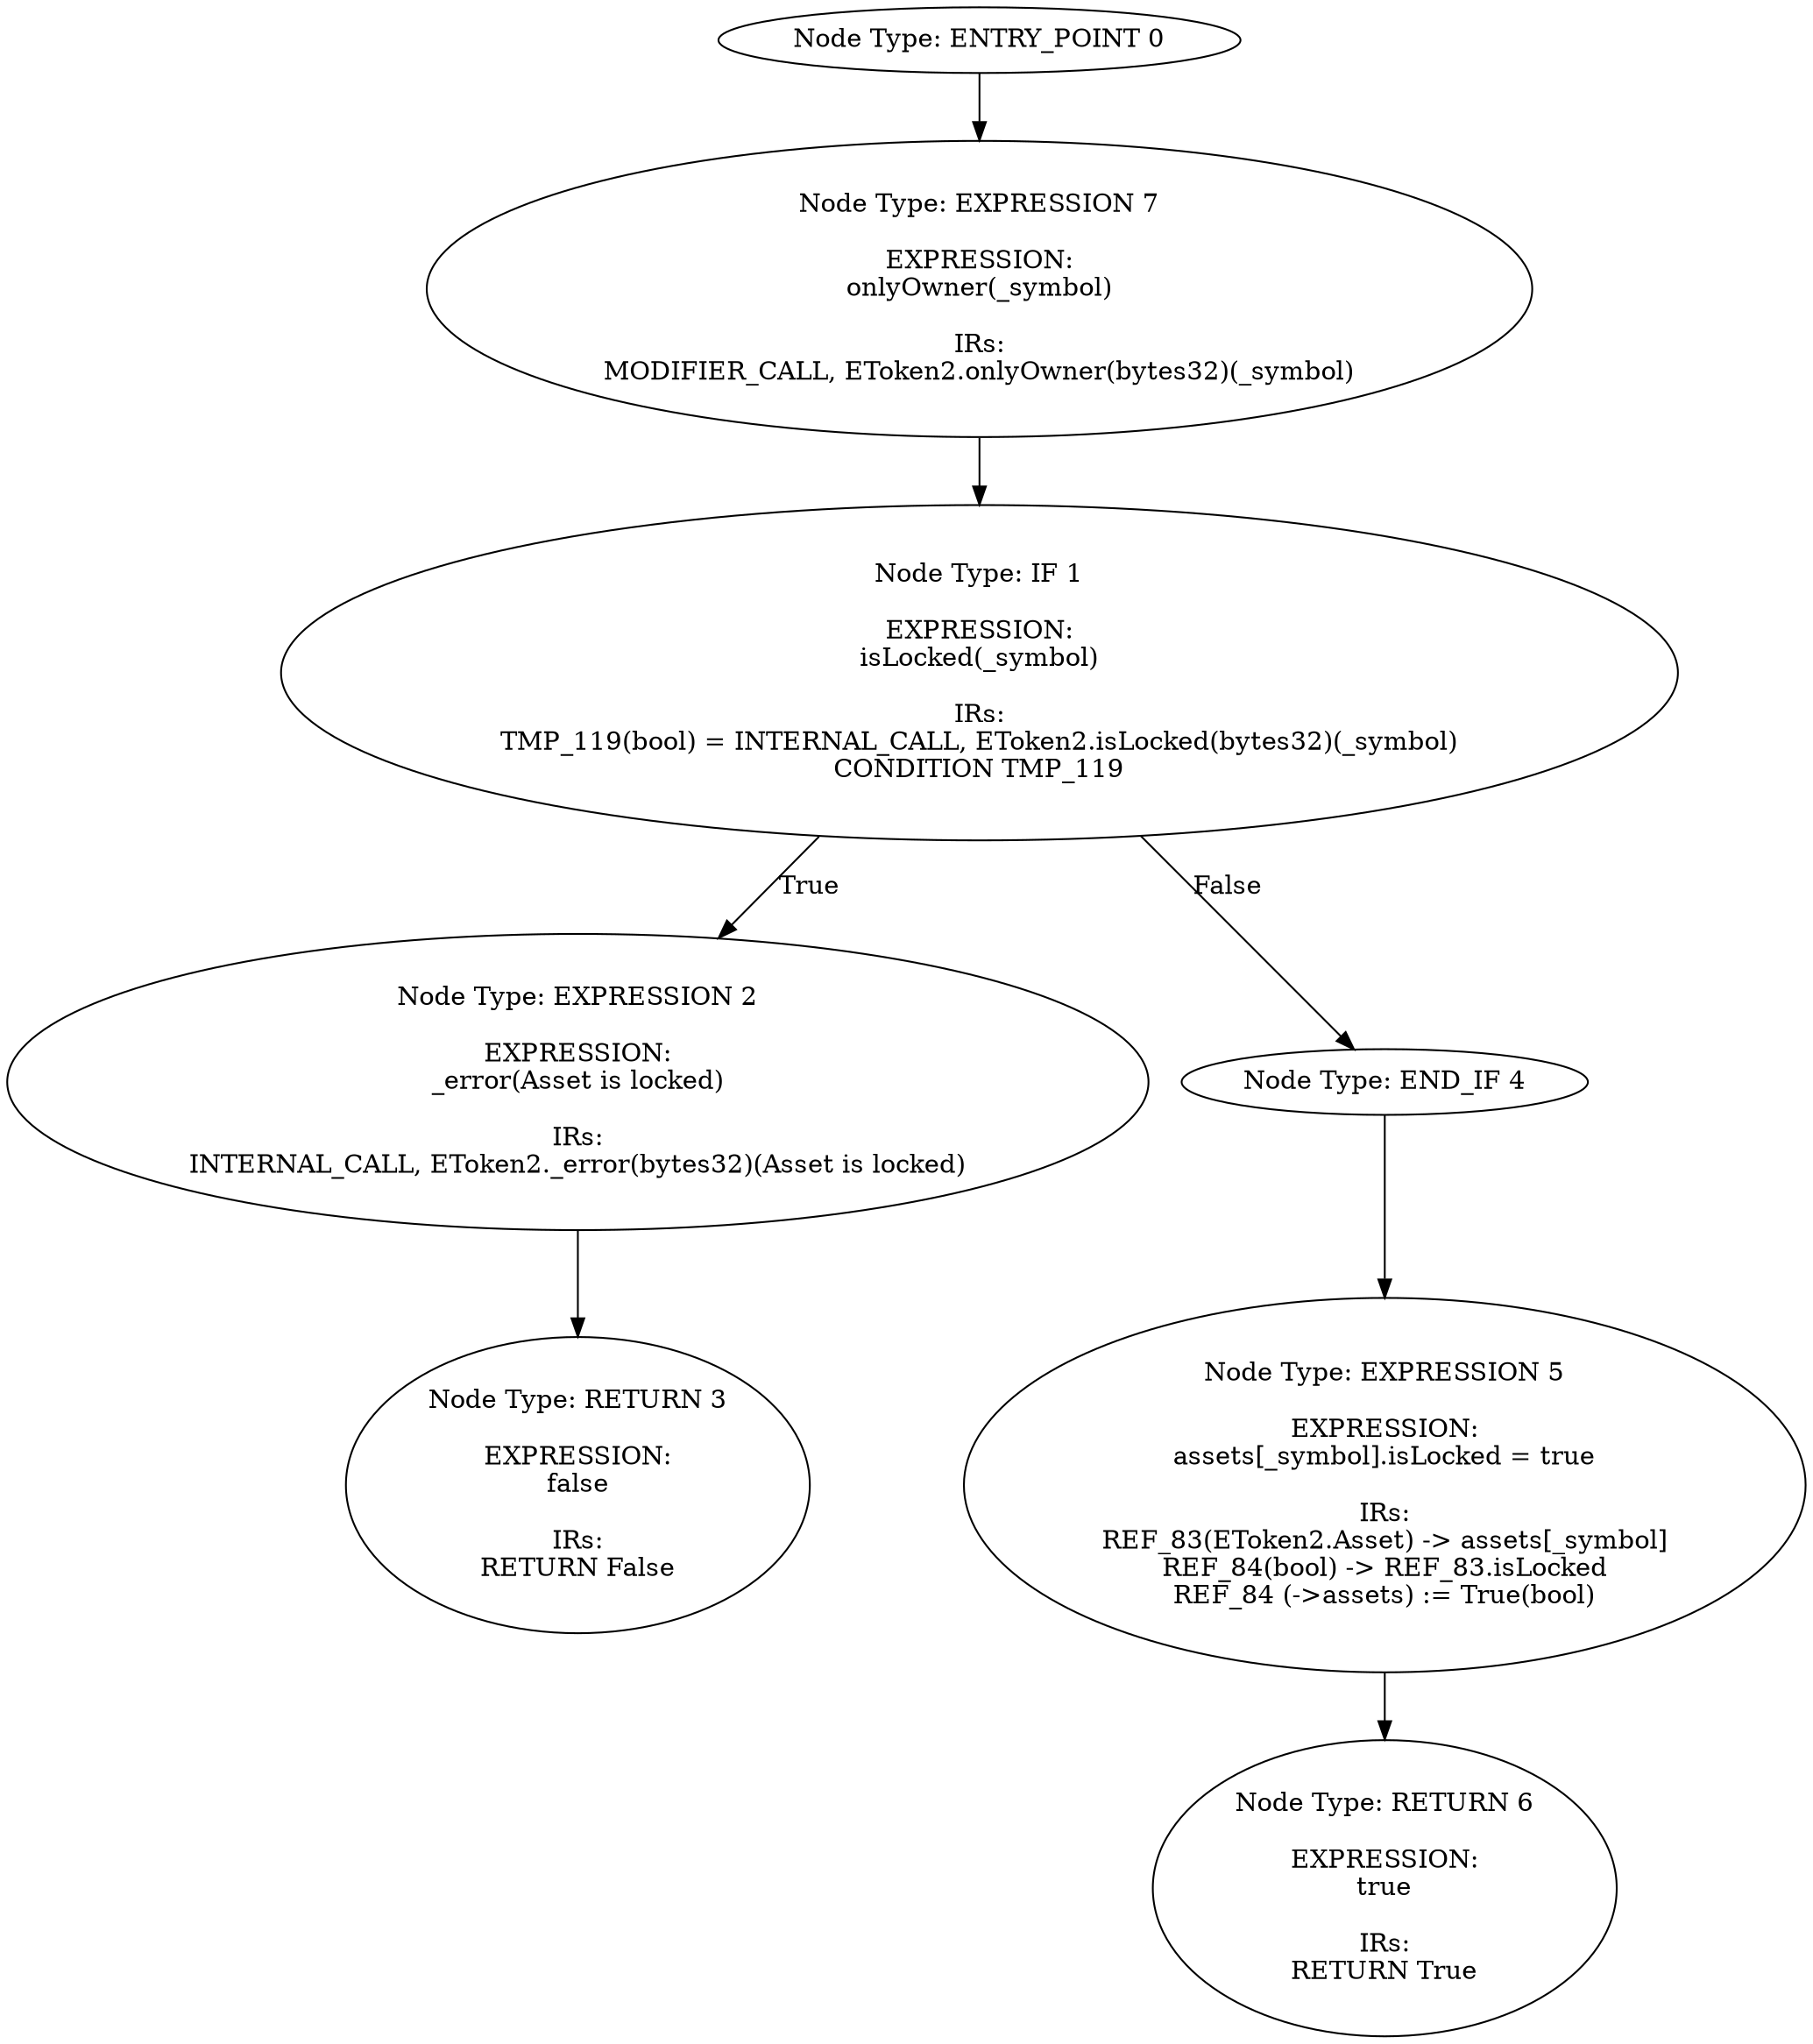 digraph{
0[label="Node Type: ENTRY_POINT 0
"];
0->7;
1[label="Node Type: IF 1

EXPRESSION:
isLocked(_symbol)

IRs:
TMP_119(bool) = INTERNAL_CALL, EToken2.isLocked(bytes32)(_symbol)
CONDITION TMP_119"];
1->2[label="True"];
1->4[label="False"];
2[label="Node Type: EXPRESSION 2

EXPRESSION:
_error(Asset is locked)

IRs:
INTERNAL_CALL, EToken2._error(bytes32)(Asset is locked)"];
2->3;
3[label="Node Type: RETURN 3

EXPRESSION:
false

IRs:
RETURN False"];
4[label="Node Type: END_IF 4
"];
4->5;
5[label="Node Type: EXPRESSION 5

EXPRESSION:
assets[_symbol].isLocked = true

IRs:
REF_83(EToken2.Asset) -> assets[_symbol]
REF_84(bool) -> REF_83.isLocked
REF_84 (->assets) := True(bool)"];
5->6;
6[label="Node Type: RETURN 6

EXPRESSION:
true

IRs:
RETURN True"];
7[label="Node Type: EXPRESSION 7

EXPRESSION:
onlyOwner(_symbol)

IRs:
MODIFIER_CALL, EToken2.onlyOwner(bytes32)(_symbol)"];
7->1;
}
